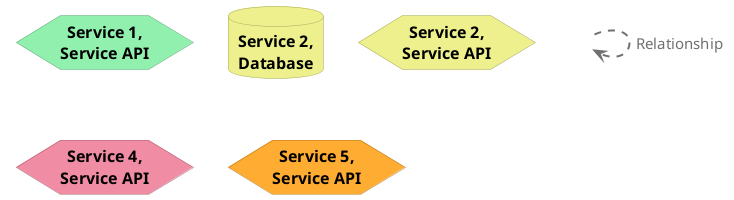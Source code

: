 @startuml
set separator none

skinparam {
  shadowing false
  arrowFontSize 15
  defaultTextAlignment center
  wrapWidth 100
  maxMessageSize 100
}
hide stereotype

skinparam rectangle<<_transparent>> {
  BorderColor transparent
  BackgroundColor transparent
  FontColor transparent
}

skinparam hexagon<<1>> {
  BackgroundColor #91f0ae
  FontColor #000000
  BorderColor #65a879
}
hexagon "==Service 1, Service API" <<1>>

skinparam database<<2>> {
  BackgroundColor #edf08c
  FontColor #000000
  BorderColor #a5a862
}
database "==Service 2, Database" <<2>>

skinparam hexagon<<3>> {
  BackgroundColor #edf08c
  FontColor #000000
  BorderColor #a5a862
}
hexagon "==Service 2, Service API" <<3>>

skinparam hexagon<<4>> {
  BackgroundColor #f08ca4
  FontColor #000000
  BorderColor #a86272
}
hexagon "==Service 4, Service API" <<4>>

skinparam hexagon<<5>> {
  BackgroundColor #ffac33
  FontColor #000000
  BorderColor #b27823
}
hexagon "==Service 5, Service API" <<5>>

rectangle "." <<_transparent>> as 6
6 .[#707070,thickness=2].> 6 : "<color:#707070>Relationship"


@enduml